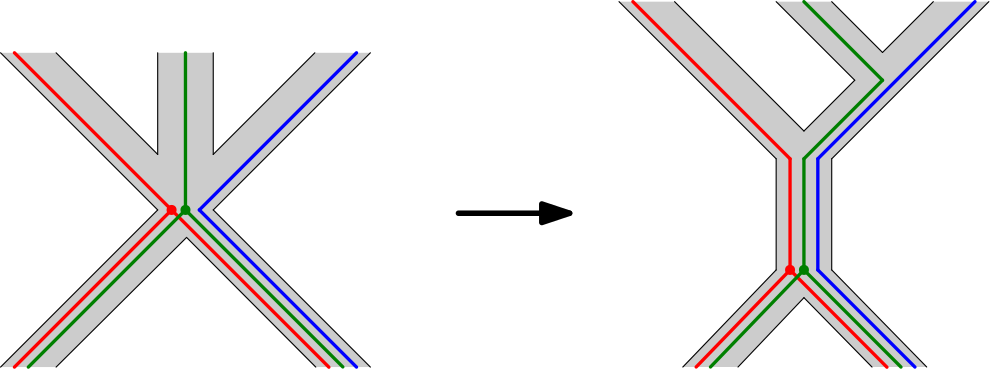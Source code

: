 <?xml version="1.0"?>
<!DOCTYPE ipe SYSTEM "ipe.dtd">
<ipe version="70005" creator="Ipe 7.1.4">
<info created="D:20131116090132" modified="D:20140430113634"/>
<preamble>\usepackage{charter}
\usepackage[charter]{mathdesign}</preamble>
<ipestyle name="nzeh-color">
<symbol name="arrow/arc(spx)">
<path stroke="sym-stroke" fill="sym-stroke" pen="sym-pen">
0 0 m
-1 0.333 l
-1 -0.333 l
h
</path>
</symbol>
<symbol name="arrow/farc(spx)">
<path stroke="sym-stroke" fill="white" pen="sym-pen">
0 0 m
-1 0.333 l
-1 -0.333 l
h
</path>
</symbol>
<symbol name="mark/circle(sx)" transformations="translations">
<path fill="sym-stroke">
0.6 0 0 0.6 0 0 e
0.4 0 0 0.4 0 0 e
</path>
</symbol>
<symbol name="mark/disk(sx)" transformations="translations">
<path fill="sym-stroke">
0.6 0 0 0.6 0 0 e
</path>
</symbol>
<symbol name="mark/fdisk(sfx)" transformations="translations">
<group>
<path fill="sym-stroke" fillrule="eofill">
0.6 0 0 0.6 0 0 e
0.4 0 0 0.4 0 0 e
</path>
<path fill="sym-fill">
0.4 0 0 0.4 0 0 e
</path>
</group>
</symbol>
<symbol name="mark/box(sx)" transformations="translations">
<path fill="sym-stroke" fillrule="eofill">
-0.6 -0.6 m
0.6 -0.6 l
0.6 0.6 l
-0.6 0.6 l
h
-0.4 -0.4 m
0.4 -0.4 l
0.4 0.4 l
-0.4 0.4 l
h
</path>
</symbol>
<symbol name="mark/square(sx)" transformations="translations">
<path fill="sym-stroke">
-0.6 -0.6 m
0.6 -0.6 l
0.6 0.6 l
-0.6 0.6 l
h
</path>
</symbol>
<symbol name="mark/fsquare(sfx)" transformations="translations">
<group>
<path fill="sym-stroke" fillrule="eofill">
-0.6 -0.6 m
0.6 -0.6 l
0.6 0.6 l
-0.6 0.6 l
h
-0.4 -0.4 m
0.4 -0.4 l
0.4 0.4 l
-0.4 0.4 l
h
</path>
<path fill="sym-fill">
-0.4 -0.4 m
0.4 -0.4 l
0.4 0.4 l
-0.4 0.4 l
h
</path>
</group>
</symbol>
<symbol name="mark/cross(sx)" transformations="translations">
<group>
<path fill="sym-stroke">
-0.43 -0.57 m
0.57 0.43 l
0.43 0.57 l
-0.57 -0.43 l
h
</path>
<path fill="sym-stroke">
-0.43 0.57 m
0.57 -0.43 l
0.43 -0.57 l
-0.57 0.43 l
h
</path>
</group>
</symbol>
<symbol name="arrow/fnormal(spx)">
<path stroke="sym-stroke" fill="white" pen="sym-pen">
0 0 m
-1 0.333 l
-1 -0.333 l
h
</path>
</symbol>
<symbol name="arrow/pointed(spx)">
<path stroke="sym-stroke" fill="sym-stroke" pen="sym-pen">
0 0 m
-1 0.333 l
-0.8 0 l
-1 -0.333 l
h
</path>
</symbol>
<symbol name="arrow/fpointed(spx)">
<path stroke="sym-stroke" fill="white" pen="sym-pen">
0 0 m
-1 0.333 l
-0.8 0 l
-1 -0.333 l
h
</path>
</symbol>
<symbol name="arrow/linear(spx)">
<path stroke="sym-stroke" pen="sym-pen">
-1 0.333 m
0 0 l
-1 -0.333 l
</path>
</symbol>
<symbol name="arrow/fdouble(spx)">
<path stroke="sym-stroke" fill="white" pen="sym-pen">
0 0 m
-1 0.333 l
-1 -0.333 l
h
-1 0 m
-2 0.333 l
-2 -0.333 l
h
</path>
</symbol>
<symbol name="arrow/double(spx)">
<path stroke="sym-stroke" fill="sym-stroke" pen="sym-pen">
0 0 m
-1 0.333 l
-1 -0.333 l
h
-1 0 m
-2 0.333 l
-2 -0.333 l
h
</path>
</symbol>
<pen name="heavier" value="0.8"/>
<pen name="fat" value="1.2"/>
<pen name="ultrafat" value="2"/>
<symbolsize name="large" value="5"/>
<symbolsize name="small" value="2"/>
<symbolsize name="tiny" value="1.1"/>
<arrowsize name="large" value="10"/>
<arrowsize name="small" value="5"/>
<arrowsize name="tiny" value="3"/>
<color name="red" value="1 0 0"/>
<color name="green" value="0 1 0"/>
<color name="blue" value="0 0 1"/>
<color name="yellow" value="1 1 0"/>
<color name="grey 10" value="0.1"/>
<color name="grey 20" value="0.2"/>
<color name="grey 30" value="0.3"/>
<color name="grey 40" value="0.4"/>
<color name="grey 50" value="0.5"/>
<color name="grey 60" value="0.6"/>
<color name="grey 70" value="0.7"/>
<color name="grey 80" value="0.8"/>
<color name="grey 90" value="0.9"/>
<color name="cyan" value="0 1 1"/>
<color name="magenta" value="1 0 1"/>
<color name="dark red" value="0.5 0 0"/>
<color name="dark green" value="0 0.5 0"/>
<color name="dark blue" value="0 0 0.5"/>
<color name="dark yellow" value="0.5 0.5 0"/>
<color name="dark cyan" value="0 0.5 0.5"/>
<color name="dark magenta" value="0.5 0 0.5"/>
<dashstyle name="dashed" value="[2 2] 0"/>
<dashstyle name="dotted" value="[1 1] 0"/>
<dashstyle name="dash dotted" value="[2 2 1 2] 0"/>
<dashstyle name="dash dot dotted" value="[2 2 1 2 1 2] 0"/>
<textsize name="large" value="\large"/>
<textsize name="Large" value="\Large"/>
<textsize name="LARGE" value="\LARGE"/>
<textsize name="huge" value="\huge"/>
<textsize name="Huge" value="\Huge"/>
<textsize name="small" value="\small"/>
<textsize name="footnote" value="\footnotesize"/>
<textsize name="tiny" value="\tiny"/>
<textstyle name="center" begin="\begin{center}" end="\end{center}"/>
<textstyle name="itemize" begin="\begin{itemize}" end="\end{itemize}"/>
<textstyle name="item" begin="\begin{itemize}\item{}" end="\end{itemize}"/>
<gridsize name="4 pts" value="4"/>
<gridsize name="8 pts (~3 mm)" value="8"/>
<gridsize name="16 pts (~6 mm)" value="16"/>
<gridsize name="32 pts (~12 mm)" value="32"/>
<gridsize name="2 pts" value="2"/>
<gridsize name="6 pts (~2 mm)" value="6"/>
<gridsize name="12 pts (~4.5 mm)" value="12"/>
<gridsize name="24 pts (~9 mm)" value="24"/>
<anglesize name="90 deg" value="90"/>
<anglesize name="60 deg" value="60"/>
<anglesize name="45 deg" value="45"/>
<anglesize name="30 deg" value="30"/>
<anglesize name="22.5 deg" value="22.5"/>
<opacity name="0.1" value="0.1"/>
<opacity name="0.2" value="0.2"/>
<opacity name="0.3" value="0.3"/>
<opacity name="0.4" value="0.4"/>
<opacity name="0.5" value="0.5"/>
<opacity name="0.6" value="0.6"/>
<opacity name="0.7" value="0.7"/>
<opacity name="0.8" value="0.8"/>
<opacity name="0.9" value="0.9"/>
<tiling name="horiz" angle="0" step="1.2" width="0.4"/>
<tiling name="vert" angle="90" step="1.2" width="0.4"/>
<tiling name="up flat" angle="30" step="1.2" width="0.4"/>
<tiling name="up medium" angle="45" step="1.2" width="0.4"/>
<tiling name="up steep" angle="60" step="1.2" width="0.4"/>
<tiling name="down flat" angle="-30" step="1.2" width="0.4"/>
<tiling name="down medium" angle="-45" step="1.2" width="0.4"/>
<tiling name="down steep" angle="-60" step="1.2" width="0.4"/>
</ipestyle>
<page>
<layer name="alpha"/>
<view layers="alpha" active="alpha"/>
<path layer="alpha" matrix="1 0 0 1 -93.989 114.643" stroke="black" pen="ultrafat" cap="1" arrow="normal/large">
270.666 620.973 m
310.666 620.973 l
</path>
<path fill="grey 80">
11.824 793.368 m
31.824 793.368 l
68.393 756.799 l
68.393 793.368 l
88.393 793.368 l
88.393 756.799 l
124.962 793.368 l
144.961 793.369 l
88.393 736.799 l
144.962 680.231 l
124.962 680.231 l
78.7219 726.779 l
31.824 680.231 l
11.824 680.231 l
68.393 736.799 l
h
</path>
<use matrix="1 0 0 1 -91 112" name="mark/disk(sx)" pos="164.393 624.799" size="normal" stroke="red"/>
<use matrix="1 0 0 1 -86 112" name="mark/disk(sx)" pos="164.393 624.799" size="normal" stroke="dark green"/>
<path matrix="2 0 0 2 -255.393 -512.799" stroke="red" pen="fat" cap="1">
164.393 624.799 m
136.109 653.084 l
</path>
<path matrix="2 0 0 2 -260.393 -512.799" stroke="dark green" pen="fat" cap="1">
169.393 624.799 m
169.393 653.084 l
</path>
<path matrix="2 0 0 2 -265.393 -512.799" stroke="blue" pen="fat" cap="1">
174.393 624.799 m
202.677 653.084 l
</path>
<path matrix="2 0 0 2 -255.393 -512.799" stroke="red" pen="fat" cap="1">
164.393 624.799 m
136.109 596.515 l
</path>
<path stroke="red" pen="fat" cap="1">
73.393 736.799 m
130.022 680.201 l
</path>
<path matrix="2 0 0 2 -260.393 -512.799" stroke="dark green" pen="fat" cap="1">
169.393 624.799 m
141.109 596.515 l
</path>
<path stroke="dark green" pen="fat" cap="1">
78.393 736.799 m
135.035 680.29 l
</path>
<path stroke="black" cap="1">
31.824 680.231 m
78.6322 726.754 l
</path>
<path matrix="1 0 0 1 -91 112" stroke="black" cap="1">
102.824 568.231 m
159.393 624.799 l
</path>
<path matrix="1 0 0 1 -96 112" stroke="black" cap="1">
240.962 568.231 m
184.393 624.799 l
</path>
<path matrix="1 0 0 1 -91 112" stroke="black" cap="1">
179.393 644.799 m
179.393 681.368 l
</path>
<path matrix="1 0 0 1 -91 112" stroke="black" cap="1">
179.393 644.799 m
215.962 681.368 l
</path>
<path matrix="1 0 0 1 -91 112" stroke="black" cap="1">
159.393 644.799 m
159.393 681.368 l
</path>
<path matrix="1 0 0 1 -91 112" stroke="black" cap="1">
159.393 644.799 m
122.824 681.368 l
</path>
<path matrix="2 0 0 2 -280.393 -512.799" stroke="black" cap="1">
184.393 624.799 m
212.677 653.084 l
</path>
<path matrix="2 0 0 2 -250.393 -512.799" stroke="black" cap="1">
159.393 624.799 m
131.109 653.084 l
</path>
<path matrix="1 0 0 1 37.2268 0.269329" fill="grey 80">
197.246 811.51 m
217.246 811.51 l
263.815 764.941 l
282.099 783.226 l
253.815 811.51 l
273.814 811.51 l
292.099 793.225 l
310.383 811.51 l
330.383 811.51 l
273.815 754.941 l
273.815 714.941 l
308 680 l
288 680 l
263.819 704.946 l
240 680 l
220 680 l
253.815 714.941 l
253.815 754.941 l
h
</path>
<path matrix="2 0 0 2 -32.7442 -494.388" stroke="red" pen="fat" cap="1">
164.393 624.799 m
136.109 653.084 l
</path>
<path matrix="1 0 0 1 -104.32 313.99" stroke="dark green" pen="fat" cap="1">
405.362 441.22 m
433.646 469.505 l
</path>
<path matrix="2 0 0 2 -42.7452 -494.388" stroke="blue" pen="fat" cap="1">
174.393 624.799 m
202.677 653.084 l
</path>
<path matrix="1 0 0 1 37.2268 0.269329" stroke="red" pen="fat" cap="1">
258.815 714.941 m
225.023 680.002 l
</path>
<path matrix="1 0 0 1 37.2268 0.269329" stroke="red" pen="fat" cap="1">
258.815 714.941 m
293.684 679.929 l
</path>
<path matrix="1 0 0 1 37.2268 0.269329" stroke="dark green" pen="fat" cap="1">
263.815 714.941 m
230.173 680.002 l
</path>
<path matrix="1 0 0 1 37.2268 0.269329" stroke="dark green" pen="fat" cap="1">
263.815 714.941 m
298.741 679.976 l
</path>
<path matrix="1 0 0 1 37.2268 0.269329" stroke="blue" pen="fat" cap="1">
268.815 714.941 m
303.767 679.976 l
</path>
<path matrix="1 0 0 1 -154.773 96.2693" stroke="black" cap="1">
455.815 668.941 m
474.099 687.225 l
</path>
<path matrix="1 0 0 1 -154.773 96.2693" stroke="black" cap="1">
455.815 668.941 m
409.246 715.51 l
</path>
<path matrix="1 0 0 1 -109.32 313.99" stroke="black" cap="1">
420.362 441.22 m
476.93 497.789 l
</path>
<path matrix="1 0 0 1 -104.32 313.99" stroke="black" cap="1">
395.362 441.22 m
338.793 497.789 l
</path>
<path matrix="1 0 0 1 -94.442 96.0584" stroke="black" cap="1">
385.484 659.152 m
385.484 619.152 l
</path>
<path matrix="1 0 0 1 -99.442 96.0584" stroke="black" cap="1">
410.484 659.152 m
410.484 619.152 l
</path>
<use matrix="1 0 0 1 131.649 90.4114" name="mark/disk(sx)" pos="164.393 624.799" size="normal" stroke="red"/>
<use matrix="1 0 0 1 136.649 90.4114" name="mark/disk(sx)" pos="164.393 624.799" size="normal" stroke="dark green"/>
<path matrix="1 0 0 1 -94.442 96.0584" stroke="red" pen="fat" cap="1">
390.484 619.152 m
390.484 659.152 l
</path>
<path matrix="1 0 0 1 -94.442 96.0584" stroke="dark green" pen="fat" cap="1">
395.484 619.152 m
395.484 659.152 l
</path>
<path matrix="1 0 0 1 -94.442 96.0584" stroke="blue" pen="fat" cap="1">
400.484 619.152 m
400.484 659.152 l
</path>
<path matrix="1 0 0 1 -154.773 96.2693" stroke="black" cap="1">
484.099 697.225 m
502.383 715.51 l
</path>
<path matrix="1 0 0 1 -154.773 96.2693" stroke="black" cap="1">
484.099 697.225 m
465.814 715.51 l
</path>
<path matrix="1 0 0 1 159.933 158.696" stroke="black" cap="1">
159.393 624.799 m
131.109 653.084 l
</path>
<path matrix="1 0 0 1 -104.32 313.99" stroke="dark green" pen="fat" cap="1">
405.362 497.789 m
433.646 469.505 l
</path>
<path matrix="1 0 0 1 37.2268 0.269329" stroke="black" cap="1">
263.819 704.946 m
288.321 679.976 l
</path>
<path matrix="1 0 0 1 37.2268 0.269329" stroke="black" cap="1">
263.819 704.946 m
240.079 679.983 l
</path>
<path matrix="1 0 0 1 37.2268 0.269329" stroke="black" cap="1">
253.815 714.941 m
220.22 679.983 l
</path>
<path matrix="1 0 0 1 37.2268 0.269329" stroke="black" cap="1">
273.815 714.941 m
308 680 l
</path>
<path matrix="1 0 0 1 -91 112" stroke="blue" pen="fat" cap="1">
174.393 624.799 m
230.962 568.231 l
</path>
<path stroke="black" cap="1">
125.304 680.237 m
78.769 726.931 l
</path>
</page>
</ipe>
